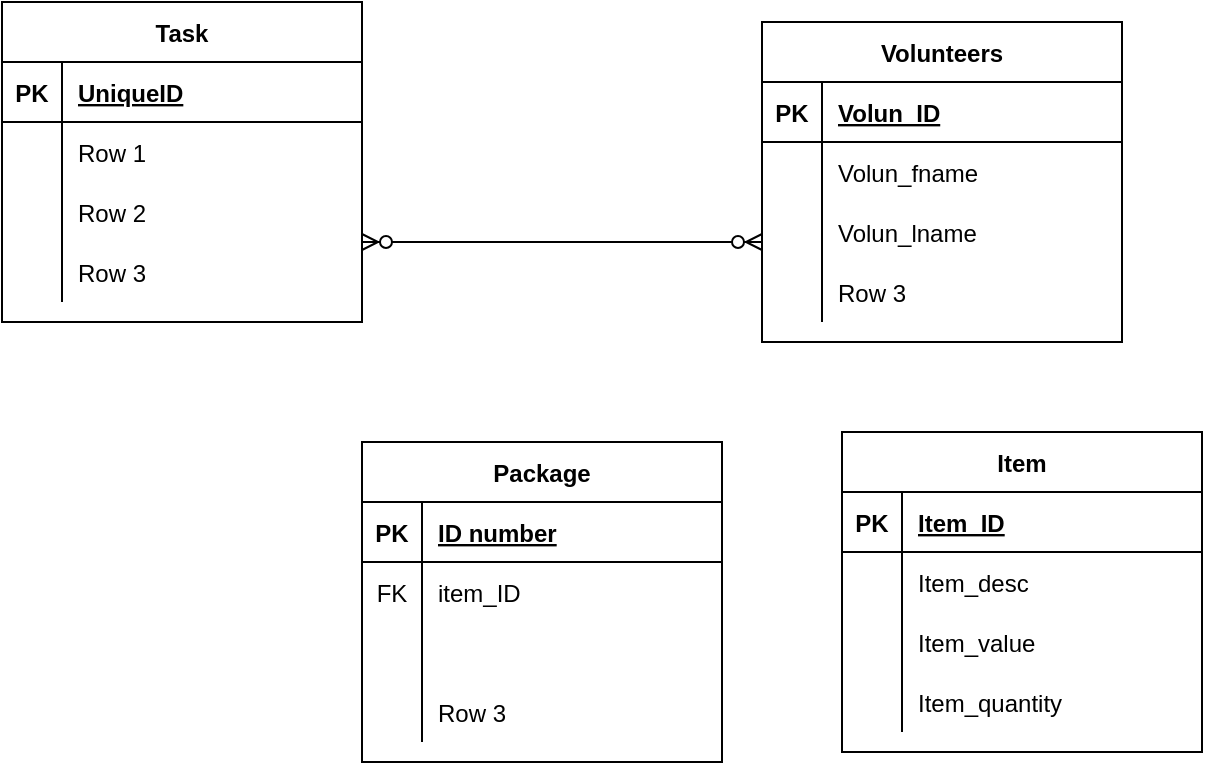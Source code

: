 <mxfile version="14.6.11" type="github">
  <diagram id="Z4SOlPhbXDCeq8NCCovU" name="Page-1">
    <mxGraphModel dx="699" dy="784" grid="1" gridSize="10" guides="1" tooltips="1" connect="1" arrows="1" fold="1" page="1" pageScale="1" pageWidth="850" pageHeight="1100" math="0" shadow="0">
      <root>
        <mxCell id="0" />
        <mxCell id="1" parent="0" />
        <mxCell id="c0X-2HNpdHW1A8r7ZwH--13" value="Volunteers" style="shape=table;startSize=30;container=1;collapsible=1;childLayout=tableLayout;fixedRows=1;rowLines=0;fontStyle=1;align=center;resizeLast=1;" vertex="1" parent="1">
          <mxGeometry x="420" y="110" width="180" height="160" as="geometry" />
        </mxCell>
        <mxCell id="c0X-2HNpdHW1A8r7ZwH--14" value="" style="shape=partialRectangle;collapsible=0;dropTarget=0;pointerEvents=0;fillColor=none;top=0;left=0;bottom=1;right=0;points=[[0,0.5],[1,0.5]];portConstraint=eastwest;" vertex="1" parent="c0X-2HNpdHW1A8r7ZwH--13">
          <mxGeometry y="30" width="180" height="30" as="geometry" />
        </mxCell>
        <mxCell id="c0X-2HNpdHW1A8r7ZwH--15" value="PK" style="shape=partialRectangle;connectable=0;fillColor=none;top=0;left=0;bottom=0;right=0;fontStyle=1;overflow=hidden;" vertex="1" parent="c0X-2HNpdHW1A8r7ZwH--14">
          <mxGeometry width="30" height="30" as="geometry" />
        </mxCell>
        <mxCell id="c0X-2HNpdHW1A8r7ZwH--16" value="Volun_ID" style="shape=partialRectangle;connectable=0;fillColor=none;top=0;left=0;bottom=0;right=0;align=left;spacingLeft=6;fontStyle=5;overflow=hidden;" vertex="1" parent="c0X-2HNpdHW1A8r7ZwH--14">
          <mxGeometry x="30" width="150" height="30" as="geometry" />
        </mxCell>
        <mxCell id="c0X-2HNpdHW1A8r7ZwH--17" value="" style="shape=partialRectangle;collapsible=0;dropTarget=0;pointerEvents=0;fillColor=none;top=0;left=0;bottom=0;right=0;points=[[0,0.5],[1,0.5]];portConstraint=eastwest;" vertex="1" parent="c0X-2HNpdHW1A8r7ZwH--13">
          <mxGeometry y="60" width="180" height="30" as="geometry" />
        </mxCell>
        <mxCell id="c0X-2HNpdHW1A8r7ZwH--18" value="" style="shape=partialRectangle;connectable=0;fillColor=none;top=0;left=0;bottom=0;right=0;editable=1;overflow=hidden;" vertex="1" parent="c0X-2HNpdHW1A8r7ZwH--17">
          <mxGeometry width="30" height="30" as="geometry" />
        </mxCell>
        <mxCell id="c0X-2HNpdHW1A8r7ZwH--19" value="Volun_fname" style="shape=partialRectangle;connectable=0;fillColor=none;top=0;left=0;bottom=0;right=0;align=left;spacingLeft=6;overflow=hidden;" vertex="1" parent="c0X-2HNpdHW1A8r7ZwH--17">
          <mxGeometry x="30" width="150" height="30" as="geometry" />
        </mxCell>
        <mxCell id="c0X-2HNpdHW1A8r7ZwH--20" value="" style="shape=partialRectangle;collapsible=0;dropTarget=0;pointerEvents=0;fillColor=none;top=0;left=0;bottom=0;right=0;points=[[0,0.5],[1,0.5]];portConstraint=eastwest;" vertex="1" parent="c0X-2HNpdHW1A8r7ZwH--13">
          <mxGeometry y="90" width="180" height="30" as="geometry" />
        </mxCell>
        <mxCell id="c0X-2HNpdHW1A8r7ZwH--21" value="" style="shape=partialRectangle;connectable=0;fillColor=none;top=0;left=0;bottom=0;right=0;editable=1;overflow=hidden;" vertex="1" parent="c0X-2HNpdHW1A8r7ZwH--20">
          <mxGeometry width="30" height="30" as="geometry" />
        </mxCell>
        <mxCell id="c0X-2HNpdHW1A8r7ZwH--22" value="Volun_lname" style="shape=partialRectangle;connectable=0;fillColor=none;top=0;left=0;bottom=0;right=0;align=left;spacingLeft=6;overflow=hidden;" vertex="1" parent="c0X-2HNpdHW1A8r7ZwH--20">
          <mxGeometry x="30" width="150" height="30" as="geometry" />
        </mxCell>
        <mxCell id="c0X-2HNpdHW1A8r7ZwH--23" value="" style="shape=partialRectangle;collapsible=0;dropTarget=0;pointerEvents=0;fillColor=none;top=0;left=0;bottom=0;right=0;points=[[0,0.5],[1,0.5]];portConstraint=eastwest;" vertex="1" parent="c0X-2HNpdHW1A8r7ZwH--13">
          <mxGeometry y="120" width="180" height="30" as="geometry" />
        </mxCell>
        <mxCell id="c0X-2HNpdHW1A8r7ZwH--24" value="" style="shape=partialRectangle;connectable=0;fillColor=none;top=0;left=0;bottom=0;right=0;editable=1;overflow=hidden;" vertex="1" parent="c0X-2HNpdHW1A8r7ZwH--23">
          <mxGeometry width="30" height="30" as="geometry" />
        </mxCell>
        <mxCell id="c0X-2HNpdHW1A8r7ZwH--25" value="Row 3" style="shape=partialRectangle;connectable=0;fillColor=none;top=0;left=0;bottom=0;right=0;align=left;spacingLeft=6;overflow=hidden;" vertex="1" parent="c0X-2HNpdHW1A8r7ZwH--23">
          <mxGeometry x="30" width="150" height="30" as="geometry" />
        </mxCell>
        <mxCell id="c0X-2HNpdHW1A8r7ZwH--41" value="Task" style="shape=table;startSize=30;container=1;collapsible=1;childLayout=tableLayout;fixedRows=1;rowLines=0;fontStyle=1;align=center;resizeLast=1;strokeColor=#000000;" vertex="1" parent="1">
          <mxGeometry x="40" y="100" width="180" height="160" as="geometry" />
        </mxCell>
        <mxCell id="c0X-2HNpdHW1A8r7ZwH--42" value="" style="shape=partialRectangle;collapsible=0;dropTarget=0;pointerEvents=0;fillColor=none;top=0;left=0;bottom=1;right=0;points=[[0,0.5],[1,0.5]];portConstraint=eastwest;" vertex="1" parent="c0X-2HNpdHW1A8r7ZwH--41">
          <mxGeometry y="30" width="180" height="30" as="geometry" />
        </mxCell>
        <mxCell id="c0X-2HNpdHW1A8r7ZwH--43" value="PK" style="shape=partialRectangle;connectable=0;fillColor=none;top=0;left=0;bottom=0;right=0;fontStyle=1;overflow=hidden;" vertex="1" parent="c0X-2HNpdHW1A8r7ZwH--42">
          <mxGeometry width="30" height="30" as="geometry" />
        </mxCell>
        <mxCell id="c0X-2HNpdHW1A8r7ZwH--44" value="UniqueID" style="shape=partialRectangle;connectable=0;fillColor=none;top=0;left=0;bottom=0;right=0;align=left;spacingLeft=6;fontStyle=5;overflow=hidden;" vertex="1" parent="c0X-2HNpdHW1A8r7ZwH--42">
          <mxGeometry x="30" width="150" height="30" as="geometry" />
        </mxCell>
        <mxCell id="c0X-2HNpdHW1A8r7ZwH--45" value="" style="shape=partialRectangle;collapsible=0;dropTarget=0;pointerEvents=0;fillColor=none;top=0;left=0;bottom=0;right=0;points=[[0,0.5],[1,0.5]];portConstraint=eastwest;" vertex="1" parent="c0X-2HNpdHW1A8r7ZwH--41">
          <mxGeometry y="60" width="180" height="30" as="geometry" />
        </mxCell>
        <mxCell id="c0X-2HNpdHW1A8r7ZwH--46" value="" style="shape=partialRectangle;connectable=0;fillColor=none;top=0;left=0;bottom=0;right=0;editable=1;overflow=hidden;" vertex="1" parent="c0X-2HNpdHW1A8r7ZwH--45">
          <mxGeometry width="30" height="30" as="geometry" />
        </mxCell>
        <mxCell id="c0X-2HNpdHW1A8r7ZwH--47" value="Row 1" style="shape=partialRectangle;connectable=0;fillColor=none;top=0;left=0;bottom=0;right=0;align=left;spacingLeft=6;overflow=hidden;" vertex="1" parent="c0X-2HNpdHW1A8r7ZwH--45">
          <mxGeometry x="30" width="150" height="30" as="geometry" />
        </mxCell>
        <mxCell id="c0X-2HNpdHW1A8r7ZwH--48" value="" style="shape=partialRectangle;collapsible=0;dropTarget=0;pointerEvents=0;fillColor=none;top=0;left=0;bottom=0;right=0;points=[[0,0.5],[1,0.5]];portConstraint=eastwest;" vertex="1" parent="c0X-2HNpdHW1A8r7ZwH--41">
          <mxGeometry y="90" width="180" height="30" as="geometry" />
        </mxCell>
        <mxCell id="c0X-2HNpdHW1A8r7ZwH--49" value="" style="shape=partialRectangle;connectable=0;fillColor=none;top=0;left=0;bottom=0;right=0;editable=1;overflow=hidden;" vertex="1" parent="c0X-2HNpdHW1A8r7ZwH--48">
          <mxGeometry width="30" height="30" as="geometry" />
        </mxCell>
        <mxCell id="c0X-2HNpdHW1A8r7ZwH--50" value="Row 2" style="shape=partialRectangle;connectable=0;fillColor=none;top=0;left=0;bottom=0;right=0;align=left;spacingLeft=6;overflow=hidden;" vertex="1" parent="c0X-2HNpdHW1A8r7ZwH--48">
          <mxGeometry x="30" width="150" height="30" as="geometry" />
        </mxCell>
        <mxCell id="c0X-2HNpdHW1A8r7ZwH--51" value="" style="shape=partialRectangle;collapsible=0;dropTarget=0;pointerEvents=0;fillColor=none;top=0;left=0;bottom=0;right=0;points=[[0,0.5],[1,0.5]];portConstraint=eastwest;" vertex="1" parent="c0X-2HNpdHW1A8r7ZwH--41">
          <mxGeometry y="120" width="180" height="30" as="geometry" />
        </mxCell>
        <mxCell id="c0X-2HNpdHW1A8r7ZwH--52" value="" style="shape=partialRectangle;connectable=0;fillColor=none;top=0;left=0;bottom=0;right=0;editable=1;overflow=hidden;" vertex="1" parent="c0X-2HNpdHW1A8r7ZwH--51">
          <mxGeometry width="30" height="30" as="geometry" />
        </mxCell>
        <mxCell id="c0X-2HNpdHW1A8r7ZwH--53" value="Row 3" style="shape=partialRectangle;connectable=0;fillColor=none;top=0;left=0;bottom=0;right=0;align=left;spacingLeft=6;overflow=hidden;" vertex="1" parent="c0X-2HNpdHW1A8r7ZwH--51">
          <mxGeometry x="30" width="150" height="30" as="geometry" />
        </mxCell>
        <mxCell id="c0X-2HNpdHW1A8r7ZwH--54" value="Package" style="shape=table;startSize=30;container=1;collapsible=1;childLayout=tableLayout;fixedRows=1;rowLines=0;fontStyle=1;align=center;resizeLast=1;strokeColor=#000000;" vertex="1" parent="1">
          <mxGeometry x="220" y="320" width="180" height="160" as="geometry" />
        </mxCell>
        <mxCell id="c0X-2HNpdHW1A8r7ZwH--55" value="" style="shape=partialRectangle;collapsible=0;dropTarget=0;pointerEvents=0;fillColor=none;top=0;left=0;bottom=1;right=0;points=[[0,0.5],[1,0.5]];portConstraint=eastwest;" vertex="1" parent="c0X-2HNpdHW1A8r7ZwH--54">
          <mxGeometry y="30" width="180" height="30" as="geometry" />
        </mxCell>
        <mxCell id="c0X-2HNpdHW1A8r7ZwH--56" value="PK" style="shape=partialRectangle;connectable=0;fillColor=none;top=0;left=0;bottom=0;right=0;fontStyle=1;overflow=hidden;" vertex="1" parent="c0X-2HNpdHW1A8r7ZwH--55">
          <mxGeometry width="30" height="30" as="geometry" />
        </mxCell>
        <mxCell id="c0X-2HNpdHW1A8r7ZwH--57" value="ID number" style="shape=partialRectangle;connectable=0;fillColor=none;top=0;left=0;bottom=0;right=0;align=left;spacingLeft=6;fontStyle=5;overflow=hidden;" vertex="1" parent="c0X-2HNpdHW1A8r7ZwH--55">
          <mxGeometry x="30" width="150" height="30" as="geometry" />
        </mxCell>
        <mxCell id="c0X-2HNpdHW1A8r7ZwH--58" value="" style="shape=partialRectangle;collapsible=0;dropTarget=0;pointerEvents=0;fillColor=none;top=0;left=0;bottom=0;right=0;points=[[0,0.5],[1,0.5]];portConstraint=eastwest;" vertex="1" parent="c0X-2HNpdHW1A8r7ZwH--54">
          <mxGeometry y="60" width="180" height="30" as="geometry" />
        </mxCell>
        <mxCell id="c0X-2HNpdHW1A8r7ZwH--59" value="FK" style="shape=partialRectangle;connectable=0;fillColor=none;top=0;left=0;bottom=0;right=0;editable=1;overflow=hidden;" vertex="1" parent="c0X-2HNpdHW1A8r7ZwH--58">
          <mxGeometry width="30" height="30" as="geometry" />
        </mxCell>
        <mxCell id="c0X-2HNpdHW1A8r7ZwH--60" value="item_ID" style="shape=partialRectangle;connectable=0;fillColor=none;top=0;left=0;bottom=0;right=0;align=left;spacingLeft=6;overflow=hidden;" vertex="1" parent="c0X-2HNpdHW1A8r7ZwH--58">
          <mxGeometry x="30" width="150" height="30" as="geometry" />
        </mxCell>
        <mxCell id="c0X-2HNpdHW1A8r7ZwH--61" value="" style="shape=partialRectangle;collapsible=0;dropTarget=0;pointerEvents=0;fillColor=none;top=0;left=0;bottom=0;right=0;points=[[0,0.5],[1,0.5]];portConstraint=eastwest;" vertex="1" parent="c0X-2HNpdHW1A8r7ZwH--54">
          <mxGeometry y="90" width="180" height="30" as="geometry" />
        </mxCell>
        <mxCell id="c0X-2HNpdHW1A8r7ZwH--62" value="" style="shape=partialRectangle;connectable=0;fillColor=none;top=0;left=0;bottom=0;right=0;editable=1;overflow=hidden;" vertex="1" parent="c0X-2HNpdHW1A8r7ZwH--61">
          <mxGeometry width="30" height="30" as="geometry" />
        </mxCell>
        <mxCell id="c0X-2HNpdHW1A8r7ZwH--63" value="" style="shape=partialRectangle;connectable=0;fillColor=none;top=0;left=0;bottom=0;right=0;align=left;spacingLeft=6;overflow=hidden;" vertex="1" parent="c0X-2HNpdHW1A8r7ZwH--61">
          <mxGeometry x="30" width="150" height="30" as="geometry" />
        </mxCell>
        <mxCell id="c0X-2HNpdHW1A8r7ZwH--64" value="" style="shape=partialRectangle;collapsible=0;dropTarget=0;pointerEvents=0;fillColor=none;top=0;left=0;bottom=0;right=0;points=[[0,0.5],[1,0.5]];portConstraint=eastwest;" vertex="1" parent="c0X-2HNpdHW1A8r7ZwH--54">
          <mxGeometry y="120" width="180" height="30" as="geometry" />
        </mxCell>
        <mxCell id="c0X-2HNpdHW1A8r7ZwH--65" value="" style="shape=partialRectangle;connectable=0;fillColor=none;top=0;left=0;bottom=0;right=0;editable=1;overflow=hidden;" vertex="1" parent="c0X-2HNpdHW1A8r7ZwH--64">
          <mxGeometry width="30" height="30" as="geometry" />
        </mxCell>
        <mxCell id="c0X-2HNpdHW1A8r7ZwH--66" value="Row 3" style="shape=partialRectangle;connectable=0;fillColor=none;top=0;left=0;bottom=0;right=0;align=left;spacingLeft=6;overflow=hidden;" vertex="1" parent="c0X-2HNpdHW1A8r7ZwH--64">
          <mxGeometry x="30" width="150" height="30" as="geometry" />
        </mxCell>
        <mxCell id="c0X-2HNpdHW1A8r7ZwH--67" value="" style="edgeStyle=entityRelationEdgeStyle;fontSize=12;html=1;endArrow=ERzeroToMany;endFill=1;startArrow=ERzeroToMany;" edge="1" parent="1">
          <mxGeometry width="100" height="100" relative="1" as="geometry">
            <mxPoint x="220" y="220" as="sourcePoint" />
            <mxPoint x="420" y="220" as="targetPoint" />
          </mxGeometry>
        </mxCell>
        <mxCell id="c0X-2HNpdHW1A8r7ZwH--68" value="Item" style="shape=table;startSize=30;container=1;collapsible=1;childLayout=tableLayout;fixedRows=1;rowLines=0;fontStyle=1;align=center;resizeLast=1;strokeColor=#000000;" vertex="1" parent="1">
          <mxGeometry x="460" y="315" width="180" height="160" as="geometry" />
        </mxCell>
        <mxCell id="c0X-2HNpdHW1A8r7ZwH--69" value="" style="shape=partialRectangle;collapsible=0;dropTarget=0;pointerEvents=0;fillColor=none;top=0;left=0;bottom=1;right=0;points=[[0,0.5],[1,0.5]];portConstraint=eastwest;" vertex="1" parent="c0X-2HNpdHW1A8r7ZwH--68">
          <mxGeometry y="30" width="180" height="30" as="geometry" />
        </mxCell>
        <mxCell id="c0X-2HNpdHW1A8r7ZwH--70" value="PK" style="shape=partialRectangle;connectable=0;fillColor=none;top=0;left=0;bottom=0;right=0;fontStyle=1;overflow=hidden;" vertex="1" parent="c0X-2HNpdHW1A8r7ZwH--69">
          <mxGeometry width="30" height="30" as="geometry" />
        </mxCell>
        <mxCell id="c0X-2HNpdHW1A8r7ZwH--71" value="Item_ID" style="shape=partialRectangle;connectable=0;fillColor=none;top=0;left=0;bottom=0;right=0;align=left;spacingLeft=6;fontStyle=5;overflow=hidden;" vertex="1" parent="c0X-2HNpdHW1A8r7ZwH--69">
          <mxGeometry x="30" width="150" height="30" as="geometry" />
        </mxCell>
        <mxCell id="c0X-2HNpdHW1A8r7ZwH--72" value="" style="shape=partialRectangle;collapsible=0;dropTarget=0;pointerEvents=0;fillColor=none;top=0;left=0;bottom=0;right=0;points=[[0,0.5],[1,0.5]];portConstraint=eastwest;" vertex="1" parent="c0X-2HNpdHW1A8r7ZwH--68">
          <mxGeometry y="60" width="180" height="30" as="geometry" />
        </mxCell>
        <mxCell id="c0X-2HNpdHW1A8r7ZwH--73" value="" style="shape=partialRectangle;connectable=0;fillColor=none;top=0;left=0;bottom=0;right=0;editable=1;overflow=hidden;" vertex="1" parent="c0X-2HNpdHW1A8r7ZwH--72">
          <mxGeometry width="30" height="30" as="geometry" />
        </mxCell>
        <mxCell id="c0X-2HNpdHW1A8r7ZwH--74" value="Item_desc" style="shape=partialRectangle;connectable=0;fillColor=none;top=0;left=0;bottom=0;right=0;align=left;spacingLeft=6;overflow=hidden;" vertex="1" parent="c0X-2HNpdHW1A8r7ZwH--72">
          <mxGeometry x="30" width="150" height="30" as="geometry" />
        </mxCell>
        <mxCell id="c0X-2HNpdHW1A8r7ZwH--75" value="" style="shape=partialRectangle;collapsible=0;dropTarget=0;pointerEvents=0;fillColor=none;top=0;left=0;bottom=0;right=0;points=[[0,0.5],[1,0.5]];portConstraint=eastwest;" vertex="1" parent="c0X-2HNpdHW1A8r7ZwH--68">
          <mxGeometry y="90" width="180" height="30" as="geometry" />
        </mxCell>
        <mxCell id="c0X-2HNpdHW1A8r7ZwH--76" value="" style="shape=partialRectangle;connectable=0;fillColor=none;top=0;left=0;bottom=0;right=0;editable=1;overflow=hidden;" vertex="1" parent="c0X-2HNpdHW1A8r7ZwH--75">
          <mxGeometry width="30" height="30" as="geometry" />
        </mxCell>
        <mxCell id="c0X-2HNpdHW1A8r7ZwH--77" value="Item_value" style="shape=partialRectangle;connectable=0;fillColor=none;top=0;left=0;bottom=0;right=0;align=left;spacingLeft=6;overflow=hidden;" vertex="1" parent="c0X-2HNpdHW1A8r7ZwH--75">
          <mxGeometry x="30" width="150" height="30" as="geometry" />
        </mxCell>
        <mxCell id="c0X-2HNpdHW1A8r7ZwH--78" value="" style="shape=partialRectangle;collapsible=0;dropTarget=0;pointerEvents=0;fillColor=none;top=0;left=0;bottom=0;right=0;points=[[0,0.5],[1,0.5]];portConstraint=eastwest;" vertex="1" parent="c0X-2HNpdHW1A8r7ZwH--68">
          <mxGeometry y="120" width="180" height="30" as="geometry" />
        </mxCell>
        <mxCell id="c0X-2HNpdHW1A8r7ZwH--79" value="" style="shape=partialRectangle;connectable=0;fillColor=none;top=0;left=0;bottom=0;right=0;editable=1;overflow=hidden;" vertex="1" parent="c0X-2HNpdHW1A8r7ZwH--78">
          <mxGeometry width="30" height="30" as="geometry" />
        </mxCell>
        <mxCell id="c0X-2HNpdHW1A8r7ZwH--80" value="Item_quantity" style="shape=partialRectangle;connectable=0;fillColor=none;top=0;left=0;bottom=0;right=0;align=left;spacingLeft=6;overflow=hidden;" vertex="1" parent="c0X-2HNpdHW1A8r7ZwH--78">
          <mxGeometry x="30" width="150" height="30" as="geometry" />
        </mxCell>
      </root>
    </mxGraphModel>
  </diagram>
</mxfile>
